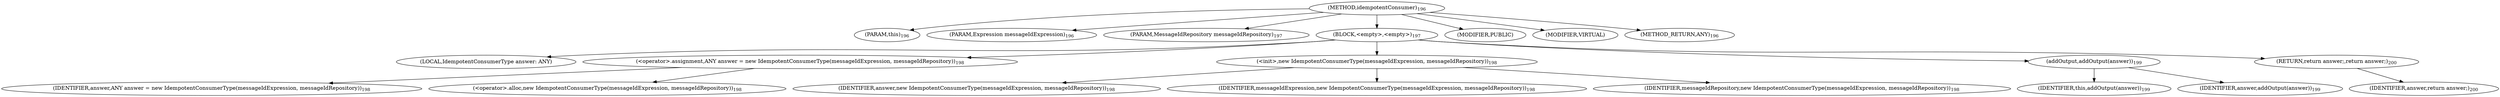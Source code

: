 digraph "idempotentConsumer" {  
"633" [label = <(METHOD,idempotentConsumer)<SUB>196</SUB>> ]
"41" [label = <(PARAM,this)<SUB>196</SUB>> ]
"634" [label = <(PARAM,Expression messageIdExpression)<SUB>196</SUB>> ]
"635" [label = <(PARAM,MessageIdRepository messageIdRepository)<SUB>197</SUB>> ]
"636" [label = <(BLOCK,&lt;empty&gt;,&lt;empty&gt;)<SUB>197</SUB>> ]
"39" [label = <(LOCAL,IdempotentConsumerType answer: ANY)> ]
"637" [label = <(&lt;operator&gt;.assignment,ANY answer = new IdempotentConsumerType(messageIdExpression, messageIdRepository))<SUB>198</SUB>> ]
"638" [label = <(IDENTIFIER,answer,ANY answer = new IdempotentConsumerType(messageIdExpression, messageIdRepository))<SUB>198</SUB>> ]
"639" [label = <(&lt;operator&gt;.alloc,new IdempotentConsumerType(messageIdExpression, messageIdRepository))<SUB>198</SUB>> ]
"640" [label = <(&lt;init&gt;,new IdempotentConsumerType(messageIdExpression, messageIdRepository))<SUB>198</SUB>> ]
"38" [label = <(IDENTIFIER,answer,new IdempotentConsumerType(messageIdExpression, messageIdRepository))<SUB>198</SUB>> ]
"641" [label = <(IDENTIFIER,messageIdExpression,new IdempotentConsumerType(messageIdExpression, messageIdRepository))<SUB>198</SUB>> ]
"642" [label = <(IDENTIFIER,messageIdRepository,new IdempotentConsumerType(messageIdExpression, messageIdRepository))<SUB>198</SUB>> ]
"643" [label = <(addOutput,addOutput(answer))<SUB>199</SUB>> ]
"40" [label = <(IDENTIFIER,this,addOutput(answer))<SUB>199</SUB>> ]
"644" [label = <(IDENTIFIER,answer,addOutput(answer))<SUB>199</SUB>> ]
"645" [label = <(RETURN,return answer;,return answer;)<SUB>200</SUB>> ]
"646" [label = <(IDENTIFIER,answer,return answer;)<SUB>200</SUB>> ]
"647" [label = <(MODIFIER,PUBLIC)> ]
"648" [label = <(MODIFIER,VIRTUAL)> ]
"649" [label = <(METHOD_RETURN,ANY)<SUB>196</SUB>> ]
  "633" -> "41" 
  "633" -> "634" 
  "633" -> "635" 
  "633" -> "636" 
  "633" -> "647" 
  "633" -> "648" 
  "633" -> "649" 
  "636" -> "39" 
  "636" -> "637" 
  "636" -> "640" 
  "636" -> "643" 
  "636" -> "645" 
  "637" -> "638" 
  "637" -> "639" 
  "640" -> "38" 
  "640" -> "641" 
  "640" -> "642" 
  "643" -> "40" 
  "643" -> "644" 
  "645" -> "646" 
}
